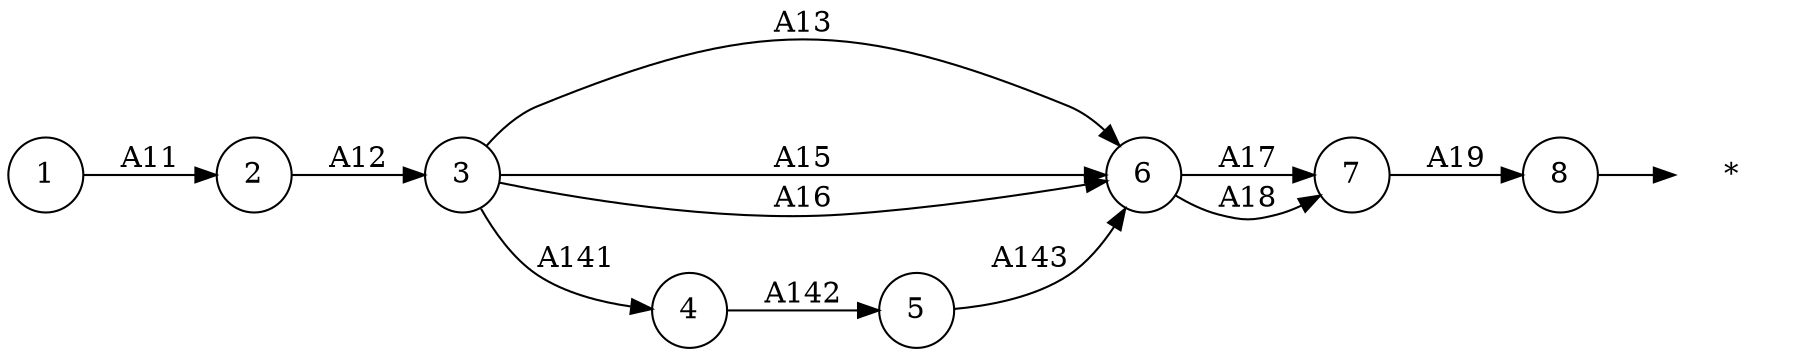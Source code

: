 digraph grafo_inicial {
	rankdir = LR;
	"*" [shape=plaintext] 
	node [shape = circle];
	1 -> 2 [label = "A11"];
	2 -> 3 [label = "A12"];
	3 -> 6 [label = "A13"];
	3 -> 4 [label = "A141"];
	3 -> 6 [label = "A15"];
	3 -> 6 [label = "A16"];
	4 -> 5 [label = "A142"];
	5 -> 6 [label = "A143"];
	6 -> 7 [label = "A17"];
	6 -> 7 [label = "A18"];
	7 -> 8 [label = "A19"];
	8 -> "*";
}

